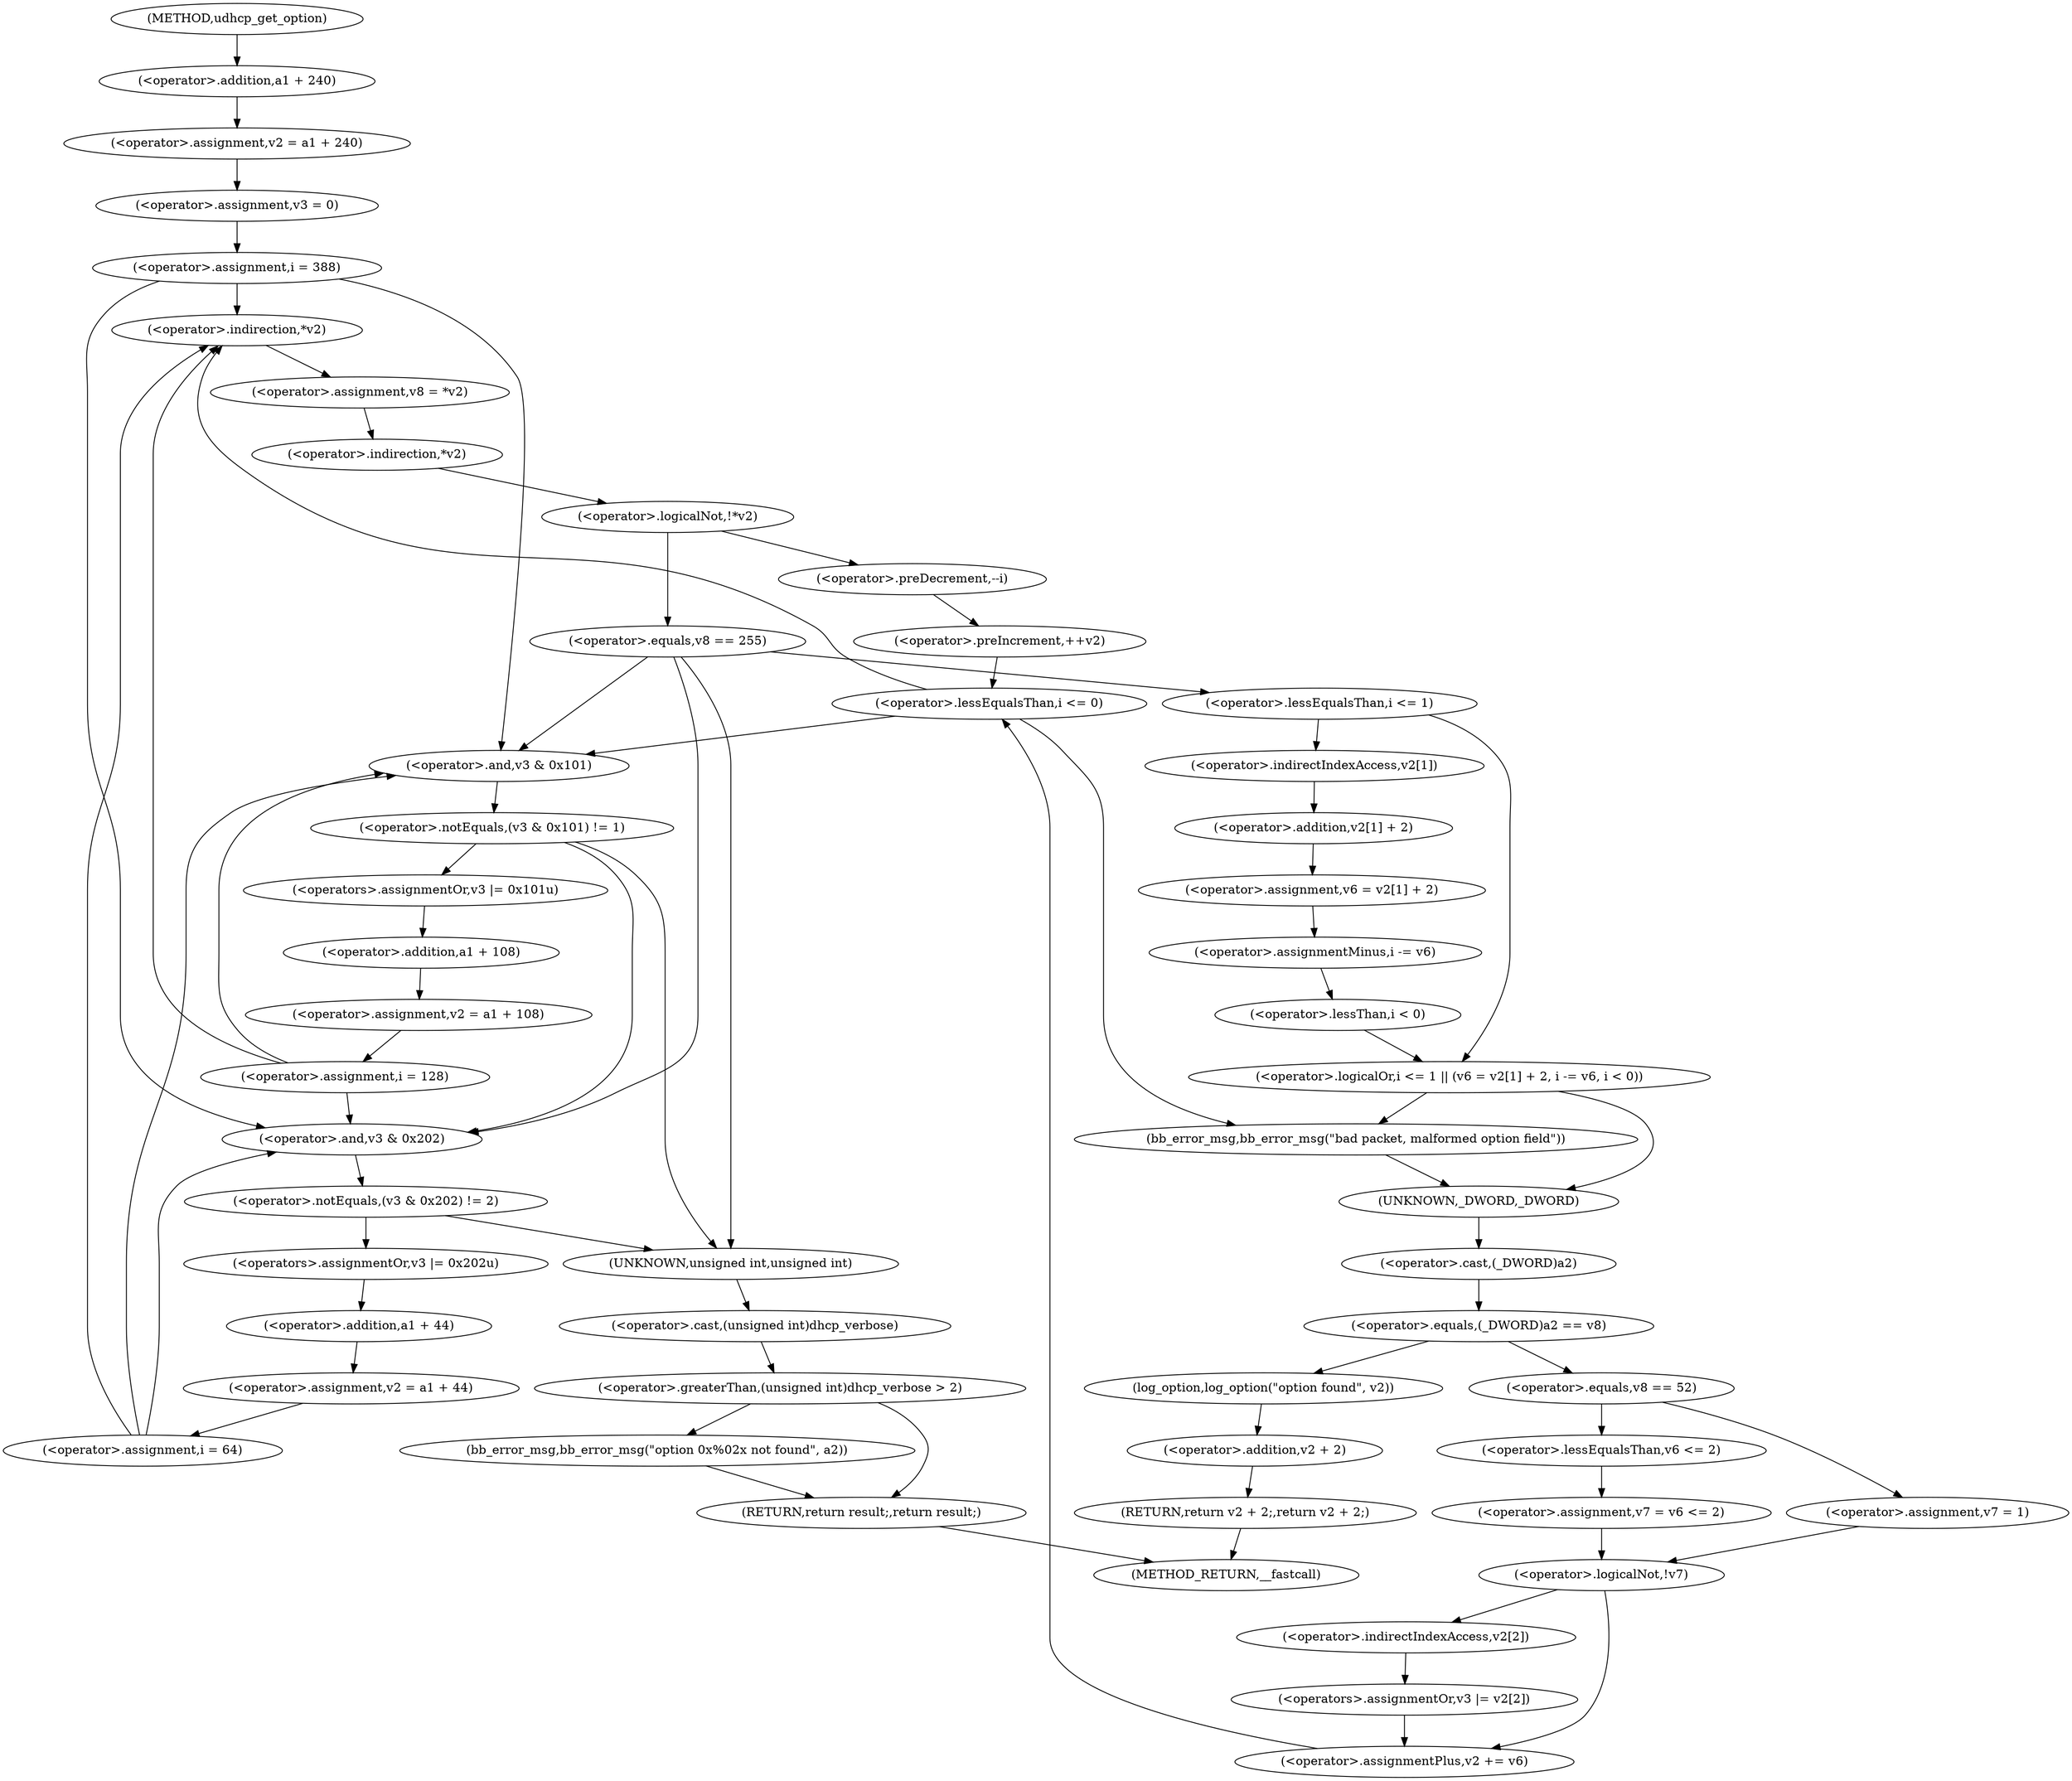 digraph udhcp_get_option {  
"1000119" [label = "(<operator>.assignment,v2 = a1 + 240)" ]
"1000121" [label = "(<operator>.addition,a1 + 240)" ]
"1000124" [label = "(<operator>.assignment,v3 = 0)" ]
"1000128" [label = "(<operator>.assignment,i = 388)" ]
"1000131" [label = "(<operator>.assignment,i = 64)" ]
"1000141" [label = "(<operator>.assignment,v8 = *v2)" ]
"1000143" [label = "(<operator>.indirection,*v2)" ]
"1000146" [label = "(<operator>.logicalNot,!*v2)" ]
"1000147" [label = "(<operator>.indirection,*v2)" ]
"1000150" [label = "(<operator>.preDecrement,--i)" ]
"1000152" [label = "(<operator>.preIncrement,++v2)" ]
"1000156" [label = "(<operator>.equals,v8 == 255)" ]
"1000161" [label = "(<operator>.logicalOr,i <= 1 || (v6 = v2[1] + 2, i -= v6, i < 0))" ]
"1000162" [label = "(<operator>.lessEqualsThan,i <= 1)" ]
"1000166" [label = "(<operator>.assignment,v6 = v2[1] + 2)" ]
"1000168" [label = "(<operator>.addition,v2[1] + 2)" ]
"1000169" [label = "(<operator>.indirectIndexAccess,v2[1])" ]
"1000174" [label = "(<operator>.assignmentMinus,i -= v6)" ]
"1000177" [label = "(<operator>.lessThan,i < 0)" ]
"1000182" [label = "(bb_error_msg,bb_error_msg(\"bad packet, malformed option field\"))" ]
"1000186" [label = "(<operator>.equals,(_DWORD)a2 == v8)" ]
"1000187" [label = "(<operator>.cast,(_DWORD)a2)" ]
"1000188" [label = "(UNKNOWN,_DWORD,_DWORD)" ]
"1000192" [label = "(log_option,log_option(\"option found\", v2))" ]
"1000195" [label = "(RETURN,return v2 + 2;,return v2 + 2;)" ]
"1000196" [label = "(<operator>.addition,v2 + 2)" ]
"1000200" [label = "(<operator>.equals,v8 == 52)" ]
"1000203" [label = "(<operator>.assignment,v7 = v6 <= 2)" ]
"1000205" [label = "(<operator>.lessEqualsThan,v6 <= 2)" ]
"1000209" [label = "(<operator>.assignment,v7 = 1)" ]
"1000213" [label = "(<operator>.logicalNot,!v7)" ]
"1000215" [label = "(<operators>.assignmentOr,v3 |= v2[2])" ]
"1000217" [label = "(<operator>.indirectIndexAccess,v2[2])" ]
"1000220" [label = "(<operator>.assignmentPlus,v2 += v6)" ]
"1000225" [label = "(<operator>.lessEqualsThan,i <= 0)" ]
"1000230" [label = "(<operator>.notEquals,(v3 & 0x101) != 1)" ]
"1000231" [label = "(<operator>.and,v3 & 0x101)" ]
"1000236" [label = "(<operators>.assignmentOr,v3 |= 0x101u)" ]
"1000239" [label = "(<operator>.assignment,v2 = a1 + 108)" ]
"1000241" [label = "(<operator>.addition,a1 + 108)" ]
"1000244" [label = "(<operator>.assignment,i = 128)" ]
"1000248" [label = "(<operator>.notEquals,(v3 & 0x202) != 2)" ]
"1000249" [label = "(<operator>.and,v3 & 0x202)" ]
"1000254" [label = "(<operators>.assignmentOr,v3 |= 0x202u)" ]
"1000257" [label = "(<operator>.assignment,v2 = a1 + 44)" ]
"1000259" [label = "(<operator>.addition,a1 + 44)" ]
"1000264" [label = "(<operator>.greaterThan,(unsigned int)dhcp_verbose > 2)" ]
"1000265" [label = "(<operator>.cast,(unsigned int)dhcp_verbose)" ]
"1000266" [label = "(UNKNOWN,unsigned int,unsigned int)" ]
"1000270" [label = "(bb_error_msg,bb_error_msg(\"option 0x%02x not found\", a2))" ]
"1000274" [label = "(RETURN,return result;,return result;)" ]
"1000108" [label = "(METHOD,udhcp_get_option)" ]
"1000276" [label = "(METHOD_RETURN,__fastcall)" ]
  "1000119" -> "1000124" 
  "1000121" -> "1000119" 
  "1000124" -> "1000128" 
  "1000128" -> "1000143" 
  "1000128" -> "1000231" 
  "1000128" -> "1000249" 
  "1000131" -> "1000143" 
  "1000131" -> "1000231" 
  "1000131" -> "1000249" 
  "1000141" -> "1000147" 
  "1000143" -> "1000141" 
  "1000146" -> "1000150" 
  "1000146" -> "1000156" 
  "1000147" -> "1000146" 
  "1000150" -> "1000152" 
  "1000152" -> "1000225" 
  "1000156" -> "1000231" 
  "1000156" -> "1000249" 
  "1000156" -> "1000266" 
  "1000156" -> "1000162" 
  "1000161" -> "1000188" 
  "1000161" -> "1000182" 
  "1000162" -> "1000161" 
  "1000162" -> "1000169" 
  "1000166" -> "1000174" 
  "1000168" -> "1000166" 
  "1000169" -> "1000168" 
  "1000174" -> "1000177" 
  "1000177" -> "1000161" 
  "1000182" -> "1000188" 
  "1000186" -> "1000192" 
  "1000186" -> "1000200" 
  "1000187" -> "1000186" 
  "1000188" -> "1000187" 
  "1000192" -> "1000196" 
  "1000195" -> "1000276" 
  "1000196" -> "1000195" 
  "1000200" -> "1000205" 
  "1000200" -> "1000209" 
  "1000203" -> "1000213" 
  "1000205" -> "1000203" 
  "1000209" -> "1000213" 
  "1000213" -> "1000217" 
  "1000213" -> "1000220" 
  "1000215" -> "1000220" 
  "1000217" -> "1000215" 
  "1000220" -> "1000225" 
  "1000225" -> "1000143" 
  "1000225" -> "1000231" 
  "1000225" -> "1000182" 
  "1000230" -> "1000249" 
  "1000230" -> "1000266" 
  "1000230" -> "1000236" 
  "1000231" -> "1000230" 
  "1000236" -> "1000241" 
  "1000239" -> "1000244" 
  "1000241" -> "1000239" 
  "1000244" -> "1000143" 
  "1000244" -> "1000231" 
  "1000244" -> "1000249" 
  "1000248" -> "1000266" 
  "1000248" -> "1000254" 
  "1000249" -> "1000248" 
  "1000254" -> "1000259" 
  "1000257" -> "1000131" 
  "1000259" -> "1000257" 
  "1000264" -> "1000270" 
  "1000264" -> "1000274" 
  "1000265" -> "1000264" 
  "1000266" -> "1000265" 
  "1000270" -> "1000274" 
  "1000274" -> "1000276" 
  "1000108" -> "1000121" 
}
